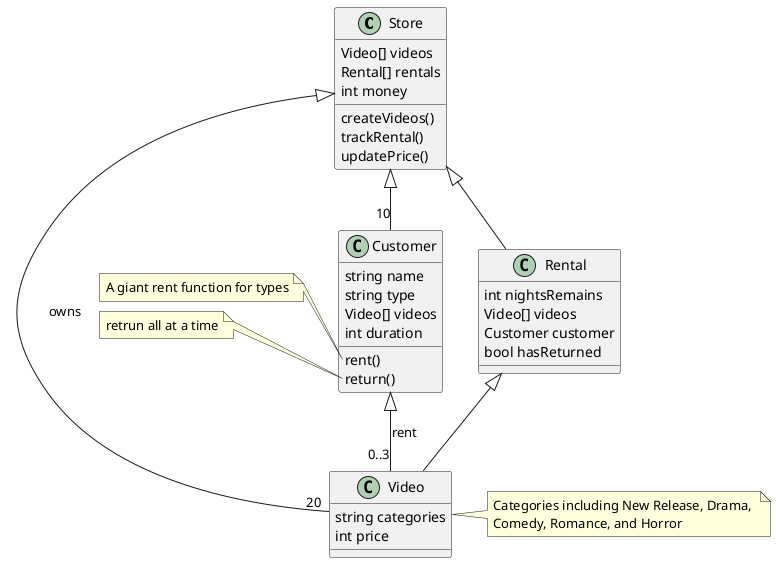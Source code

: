 @startuml hw3

class Store{
	Video[] videos
	Rental[] rentals
	int money
	createVideos()
	trackRental()
	updatePrice()
}

class Video{
	string categories
	int price
}

Store <|-- "20" Video : owns

note Right of Video : Categories including New Release, Drama, \nComedy, Romance, and Horror

class Customer{
	string name
	string type
	Video[] videos
	int duration
	rent()
	return()
}
note left of Customer::rent
A giant rent function for types
end note

note left of Customer::return
retrun all at a time
end note

Customer <|-- "0..3" Video : rent
Store <|-- "10" Customer

class Rental{
	int nightsRemains
	Video[] videos
	Customer customer
	bool hasReturned
}
Store <|-- Rental
Rental <|-- Video


@enduml
